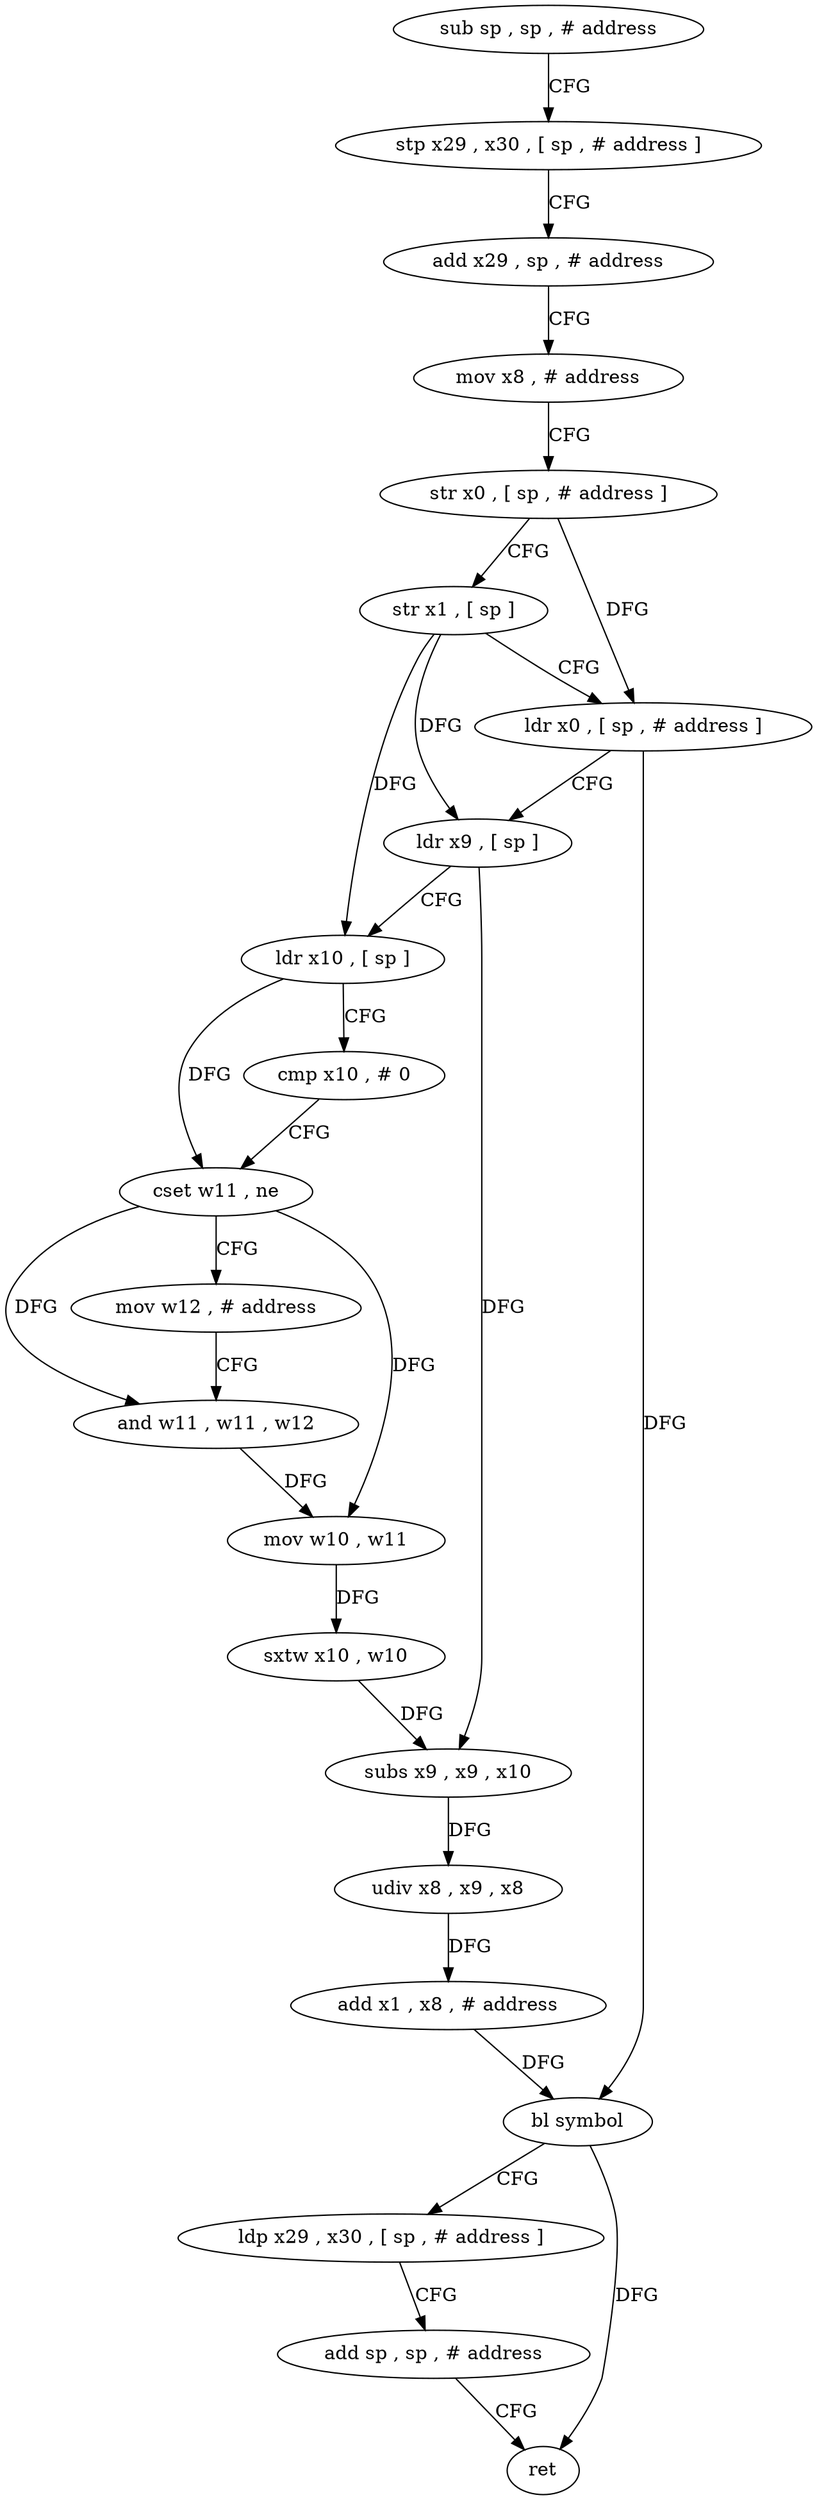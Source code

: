 digraph "func" {
"4246376" [label = "sub sp , sp , # address" ]
"4246380" [label = "stp x29 , x30 , [ sp , # address ]" ]
"4246384" [label = "add x29 , sp , # address" ]
"4246388" [label = "mov x8 , # address" ]
"4246392" [label = "str x0 , [ sp , # address ]" ]
"4246396" [label = "str x1 , [ sp ]" ]
"4246400" [label = "ldr x0 , [ sp , # address ]" ]
"4246404" [label = "ldr x9 , [ sp ]" ]
"4246408" [label = "ldr x10 , [ sp ]" ]
"4246412" [label = "cmp x10 , # 0" ]
"4246416" [label = "cset w11 , ne" ]
"4246420" [label = "mov w12 , # address" ]
"4246424" [label = "and w11 , w11 , w12" ]
"4246428" [label = "mov w10 , w11" ]
"4246432" [label = "sxtw x10 , w10" ]
"4246436" [label = "subs x9 , x9 , x10" ]
"4246440" [label = "udiv x8 , x9 , x8" ]
"4246444" [label = "add x1 , x8 , # address" ]
"4246448" [label = "bl symbol" ]
"4246452" [label = "ldp x29 , x30 , [ sp , # address ]" ]
"4246456" [label = "add sp , sp , # address" ]
"4246460" [label = "ret" ]
"4246376" -> "4246380" [ label = "CFG" ]
"4246380" -> "4246384" [ label = "CFG" ]
"4246384" -> "4246388" [ label = "CFG" ]
"4246388" -> "4246392" [ label = "CFG" ]
"4246392" -> "4246396" [ label = "CFG" ]
"4246392" -> "4246400" [ label = "DFG" ]
"4246396" -> "4246400" [ label = "CFG" ]
"4246396" -> "4246404" [ label = "DFG" ]
"4246396" -> "4246408" [ label = "DFG" ]
"4246400" -> "4246404" [ label = "CFG" ]
"4246400" -> "4246448" [ label = "DFG" ]
"4246404" -> "4246408" [ label = "CFG" ]
"4246404" -> "4246436" [ label = "DFG" ]
"4246408" -> "4246412" [ label = "CFG" ]
"4246408" -> "4246416" [ label = "DFG" ]
"4246412" -> "4246416" [ label = "CFG" ]
"4246416" -> "4246420" [ label = "CFG" ]
"4246416" -> "4246424" [ label = "DFG" ]
"4246416" -> "4246428" [ label = "DFG" ]
"4246420" -> "4246424" [ label = "CFG" ]
"4246424" -> "4246428" [ label = "DFG" ]
"4246428" -> "4246432" [ label = "DFG" ]
"4246432" -> "4246436" [ label = "DFG" ]
"4246436" -> "4246440" [ label = "DFG" ]
"4246440" -> "4246444" [ label = "DFG" ]
"4246444" -> "4246448" [ label = "DFG" ]
"4246448" -> "4246452" [ label = "CFG" ]
"4246448" -> "4246460" [ label = "DFG" ]
"4246452" -> "4246456" [ label = "CFG" ]
"4246456" -> "4246460" [ label = "CFG" ]
}
